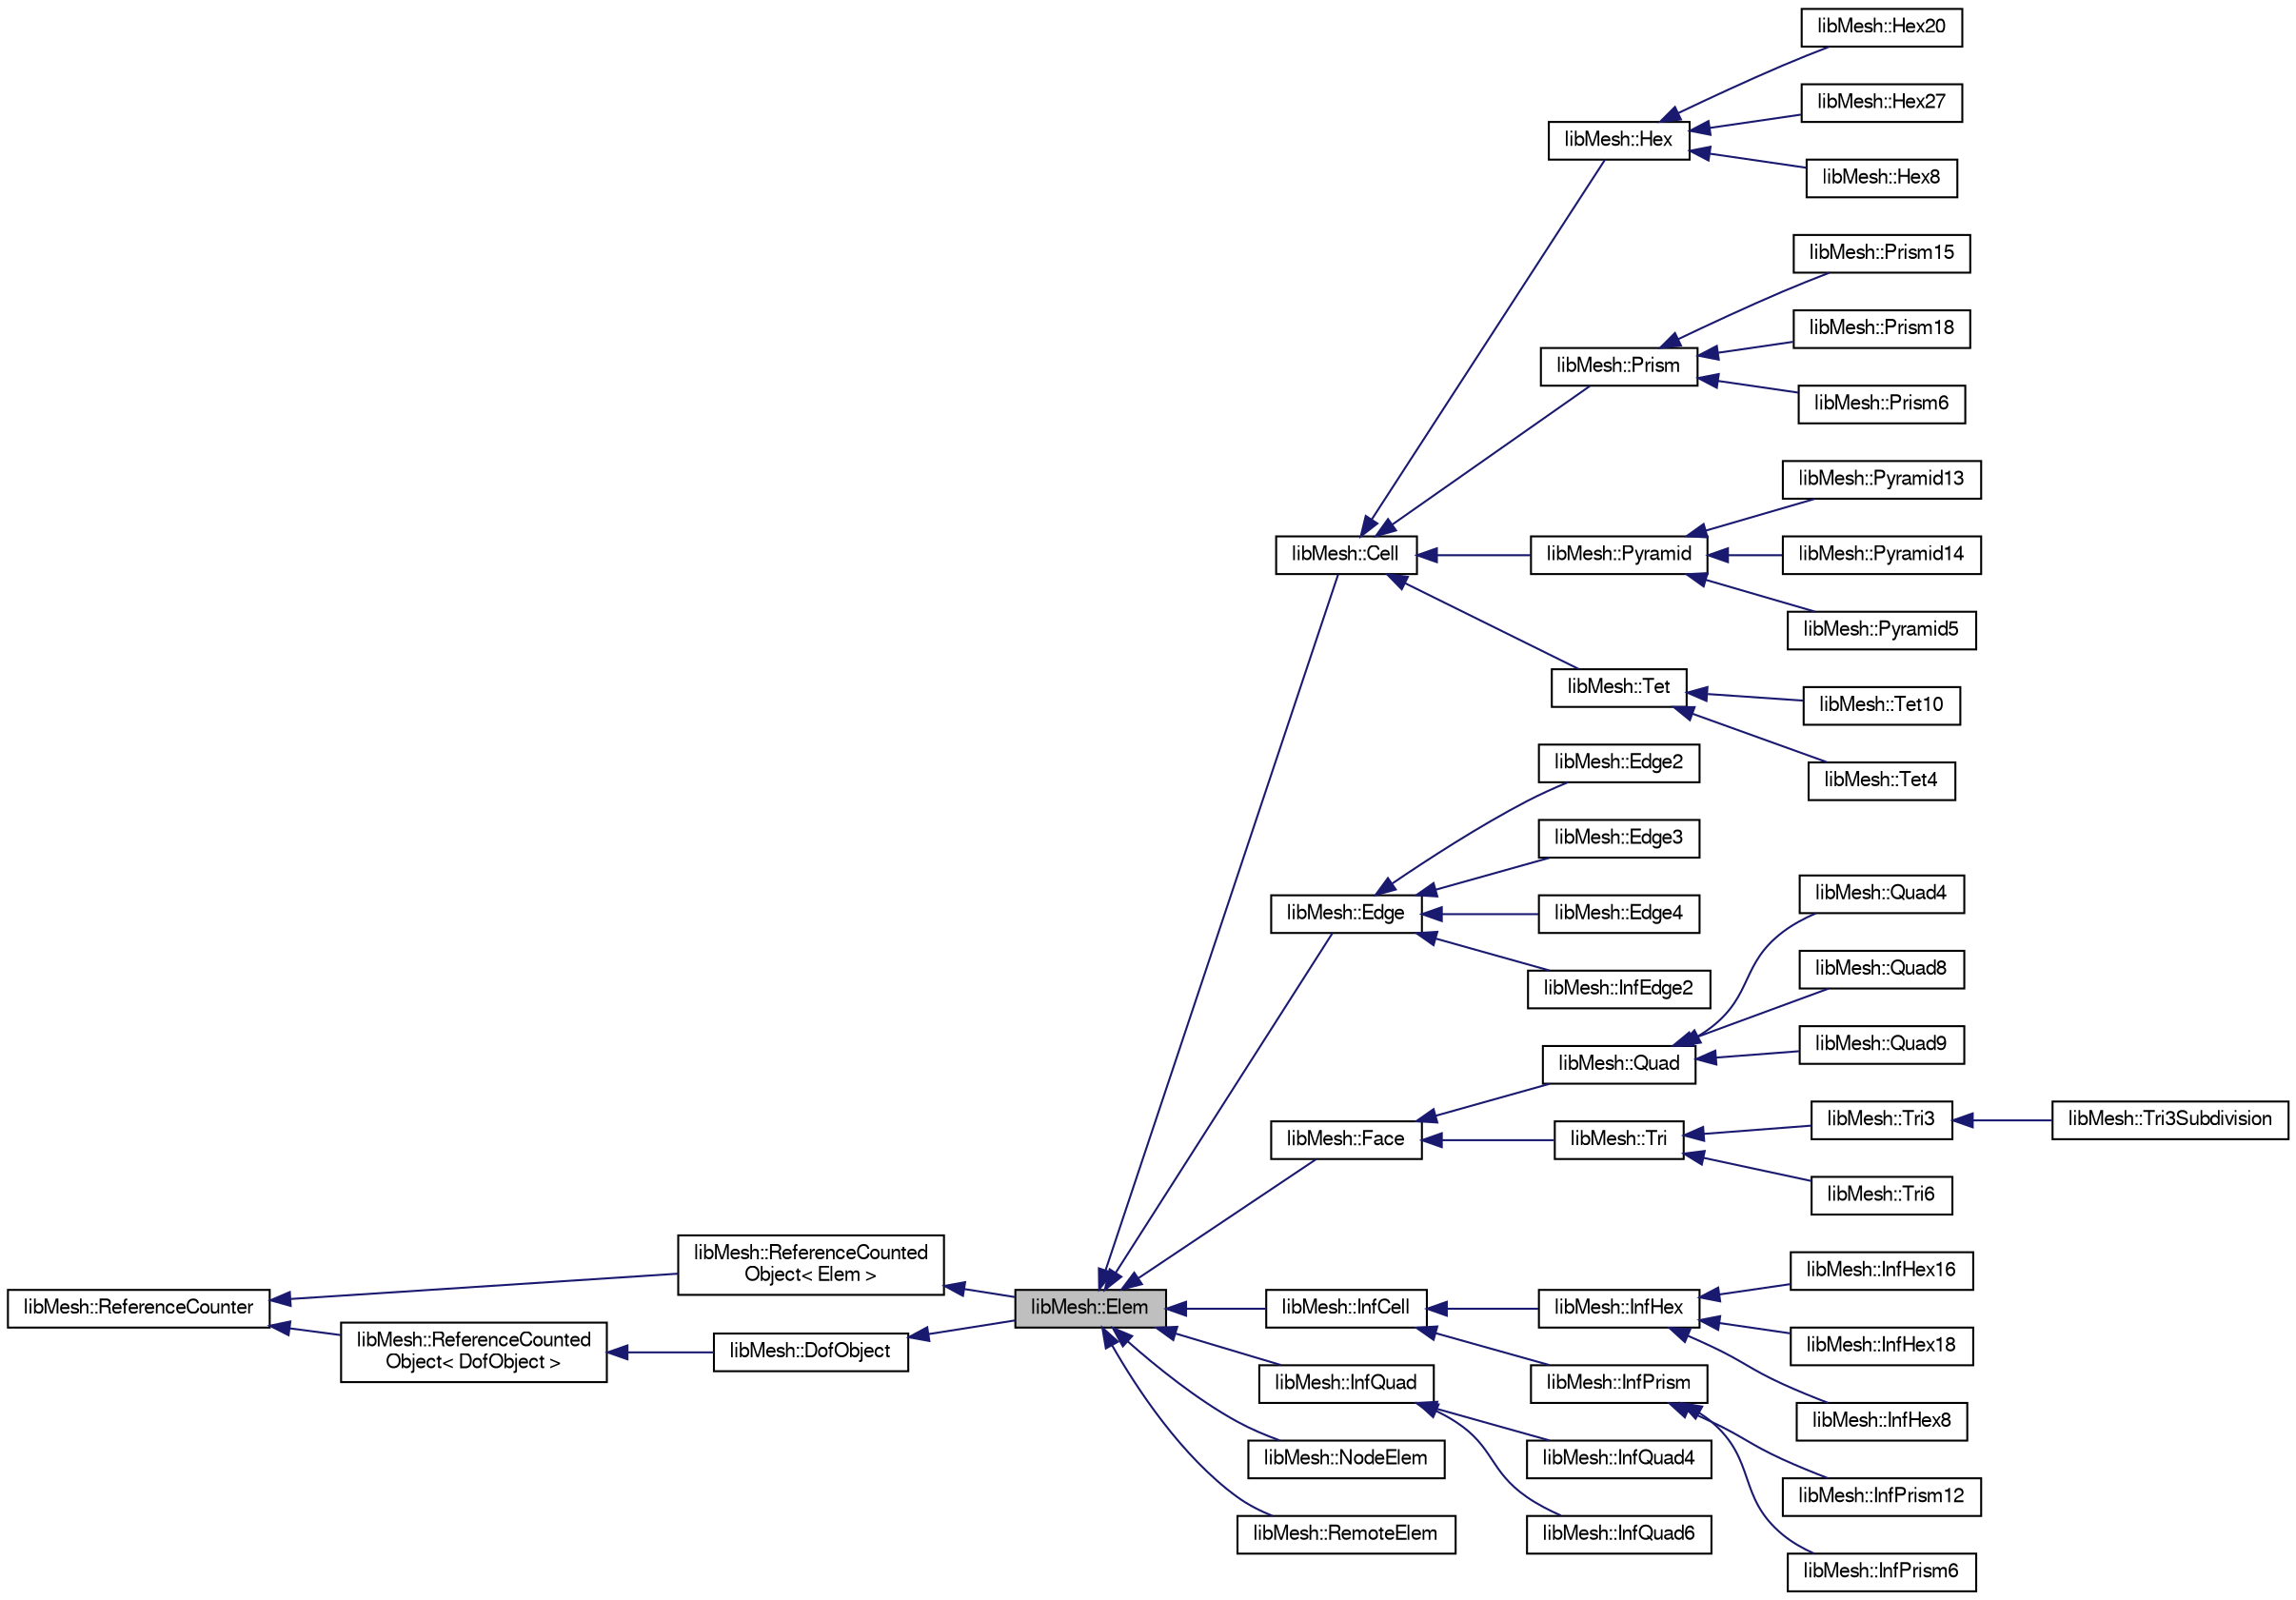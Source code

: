 digraph "libMesh::Elem"
{
  edge [fontname="FreeSans",fontsize="10",labelfontname="FreeSans",labelfontsize="10"];
  node [fontname="FreeSans",fontsize="10",shape=record];
  rankdir="LR";
  Node1 [label="libMesh::Elem",height=0.2,width=0.4,color="black", fillcolor="grey75", style="filled", fontcolor="black"];
  Node2 -> Node1 [dir="back",color="midnightblue",fontsize="10",style="solid",fontname="FreeSans"];
  Node2 [label="libMesh::ReferenceCounted\lObject\< Elem \>",height=0.2,width=0.4,color="black", fillcolor="white", style="filled",URL="$classlibMesh_1_1ReferenceCountedObject.html"];
  Node3 -> Node2 [dir="back",color="midnightblue",fontsize="10",style="solid",fontname="FreeSans"];
  Node3 [label="libMesh::ReferenceCounter",height=0.2,width=0.4,color="black", fillcolor="white", style="filled",URL="$classlibMesh_1_1ReferenceCounter.html"];
  Node4 -> Node1 [dir="back",color="midnightblue",fontsize="10",style="solid",fontname="FreeSans"];
  Node4 [label="libMesh::DofObject",height=0.2,width=0.4,color="black", fillcolor="white", style="filled",URL="$classlibMesh_1_1DofObject.html"];
  Node5 -> Node4 [dir="back",color="midnightblue",fontsize="10",style="solid",fontname="FreeSans"];
  Node5 [label="libMesh::ReferenceCounted\lObject\< DofObject \>",height=0.2,width=0.4,color="black", fillcolor="white", style="filled",URL="$classlibMesh_1_1ReferenceCountedObject.html"];
  Node3 -> Node5 [dir="back",color="midnightblue",fontsize="10",style="solid",fontname="FreeSans"];
  Node1 -> Node6 [dir="back",color="midnightblue",fontsize="10",style="solid",fontname="FreeSans"];
  Node6 [label="libMesh::Cell",height=0.2,width=0.4,color="black", fillcolor="white", style="filled",URL="$classlibMesh_1_1Cell.html"];
  Node6 -> Node7 [dir="back",color="midnightblue",fontsize="10",style="solid",fontname="FreeSans"];
  Node7 [label="libMesh::Hex",height=0.2,width=0.4,color="black", fillcolor="white", style="filled",URL="$classlibMesh_1_1Hex.html"];
  Node7 -> Node8 [dir="back",color="midnightblue",fontsize="10",style="solid",fontname="FreeSans"];
  Node8 [label="libMesh::Hex20",height=0.2,width=0.4,color="black", fillcolor="white", style="filled",URL="$classlibMesh_1_1Hex20.html"];
  Node7 -> Node9 [dir="back",color="midnightblue",fontsize="10",style="solid",fontname="FreeSans"];
  Node9 [label="libMesh::Hex27",height=0.2,width=0.4,color="black", fillcolor="white", style="filled",URL="$classlibMesh_1_1Hex27.html"];
  Node7 -> Node10 [dir="back",color="midnightblue",fontsize="10",style="solid",fontname="FreeSans"];
  Node10 [label="libMesh::Hex8",height=0.2,width=0.4,color="black", fillcolor="white", style="filled",URL="$classlibMesh_1_1Hex8.html"];
  Node6 -> Node11 [dir="back",color="midnightblue",fontsize="10",style="solid",fontname="FreeSans"];
  Node11 [label="libMesh::Prism",height=0.2,width=0.4,color="black", fillcolor="white", style="filled",URL="$classlibMesh_1_1Prism.html"];
  Node11 -> Node12 [dir="back",color="midnightblue",fontsize="10",style="solid",fontname="FreeSans"];
  Node12 [label="libMesh::Prism15",height=0.2,width=0.4,color="black", fillcolor="white", style="filled",URL="$classlibMesh_1_1Prism15.html"];
  Node11 -> Node13 [dir="back",color="midnightblue",fontsize="10",style="solid",fontname="FreeSans"];
  Node13 [label="libMesh::Prism18",height=0.2,width=0.4,color="black", fillcolor="white", style="filled",URL="$classlibMesh_1_1Prism18.html"];
  Node11 -> Node14 [dir="back",color="midnightblue",fontsize="10",style="solid",fontname="FreeSans"];
  Node14 [label="libMesh::Prism6",height=0.2,width=0.4,color="black", fillcolor="white", style="filled",URL="$classlibMesh_1_1Prism6.html"];
  Node6 -> Node15 [dir="back",color="midnightblue",fontsize="10",style="solid",fontname="FreeSans"];
  Node15 [label="libMesh::Pyramid",height=0.2,width=0.4,color="black", fillcolor="white", style="filled",URL="$classlibMesh_1_1Pyramid.html"];
  Node15 -> Node16 [dir="back",color="midnightblue",fontsize="10",style="solid",fontname="FreeSans"];
  Node16 [label="libMesh::Pyramid13",height=0.2,width=0.4,color="black", fillcolor="white", style="filled",URL="$classlibMesh_1_1Pyramid13.html"];
  Node15 -> Node17 [dir="back",color="midnightblue",fontsize="10",style="solid",fontname="FreeSans"];
  Node17 [label="libMesh::Pyramid14",height=0.2,width=0.4,color="black", fillcolor="white", style="filled",URL="$classlibMesh_1_1Pyramid14.html"];
  Node15 -> Node18 [dir="back",color="midnightblue",fontsize="10",style="solid",fontname="FreeSans"];
  Node18 [label="libMesh::Pyramid5",height=0.2,width=0.4,color="black", fillcolor="white", style="filled",URL="$classlibMesh_1_1Pyramid5.html"];
  Node6 -> Node19 [dir="back",color="midnightblue",fontsize="10",style="solid",fontname="FreeSans"];
  Node19 [label="libMesh::Tet",height=0.2,width=0.4,color="black", fillcolor="white", style="filled",URL="$classlibMesh_1_1Tet.html"];
  Node19 -> Node20 [dir="back",color="midnightblue",fontsize="10",style="solid",fontname="FreeSans"];
  Node20 [label="libMesh::Tet10",height=0.2,width=0.4,color="black", fillcolor="white", style="filled",URL="$classlibMesh_1_1Tet10.html"];
  Node19 -> Node21 [dir="back",color="midnightblue",fontsize="10",style="solid",fontname="FreeSans"];
  Node21 [label="libMesh::Tet4",height=0.2,width=0.4,color="black", fillcolor="white", style="filled",URL="$classlibMesh_1_1Tet4.html"];
  Node1 -> Node22 [dir="back",color="midnightblue",fontsize="10",style="solid",fontname="FreeSans"];
  Node22 [label="libMesh::Edge",height=0.2,width=0.4,color="black", fillcolor="white", style="filled",URL="$classlibMesh_1_1Edge.html"];
  Node22 -> Node23 [dir="back",color="midnightblue",fontsize="10",style="solid",fontname="FreeSans"];
  Node23 [label="libMesh::Edge2",height=0.2,width=0.4,color="black", fillcolor="white", style="filled",URL="$classlibMesh_1_1Edge2.html"];
  Node22 -> Node24 [dir="back",color="midnightblue",fontsize="10",style="solid",fontname="FreeSans"];
  Node24 [label="libMesh::Edge3",height=0.2,width=0.4,color="black", fillcolor="white", style="filled",URL="$classlibMesh_1_1Edge3.html"];
  Node22 -> Node25 [dir="back",color="midnightblue",fontsize="10",style="solid",fontname="FreeSans"];
  Node25 [label="libMesh::Edge4",height=0.2,width=0.4,color="black", fillcolor="white", style="filled",URL="$classlibMesh_1_1Edge4.html"];
  Node22 -> Node26 [dir="back",color="midnightblue",fontsize="10",style="solid",fontname="FreeSans"];
  Node26 [label="libMesh::InfEdge2",height=0.2,width=0.4,color="black", fillcolor="white", style="filled",URL="$classlibMesh_1_1InfEdge2.html"];
  Node1 -> Node27 [dir="back",color="midnightblue",fontsize="10",style="solid",fontname="FreeSans"];
  Node27 [label="libMesh::Face",height=0.2,width=0.4,color="black", fillcolor="white", style="filled",URL="$classlibMesh_1_1Face.html"];
  Node27 -> Node28 [dir="back",color="midnightblue",fontsize="10",style="solid",fontname="FreeSans"];
  Node28 [label="libMesh::Quad",height=0.2,width=0.4,color="black", fillcolor="white", style="filled",URL="$classlibMesh_1_1Quad.html"];
  Node28 -> Node29 [dir="back",color="midnightblue",fontsize="10",style="solid",fontname="FreeSans"];
  Node29 [label="libMesh::Quad4",height=0.2,width=0.4,color="black", fillcolor="white", style="filled",URL="$classlibMesh_1_1Quad4.html"];
  Node28 -> Node30 [dir="back",color="midnightblue",fontsize="10",style="solid",fontname="FreeSans"];
  Node30 [label="libMesh::Quad8",height=0.2,width=0.4,color="black", fillcolor="white", style="filled",URL="$classlibMesh_1_1Quad8.html"];
  Node28 -> Node31 [dir="back",color="midnightblue",fontsize="10",style="solid",fontname="FreeSans"];
  Node31 [label="libMesh::Quad9",height=0.2,width=0.4,color="black", fillcolor="white", style="filled",URL="$classlibMesh_1_1Quad9.html"];
  Node27 -> Node32 [dir="back",color="midnightblue",fontsize="10",style="solid",fontname="FreeSans"];
  Node32 [label="libMesh::Tri",height=0.2,width=0.4,color="black", fillcolor="white", style="filled",URL="$classlibMesh_1_1Tri.html"];
  Node32 -> Node33 [dir="back",color="midnightblue",fontsize="10",style="solid",fontname="FreeSans"];
  Node33 [label="libMesh::Tri3",height=0.2,width=0.4,color="black", fillcolor="white", style="filled",URL="$classlibMesh_1_1Tri3.html"];
  Node33 -> Node34 [dir="back",color="midnightblue",fontsize="10",style="solid",fontname="FreeSans"];
  Node34 [label="libMesh::Tri3Subdivision",height=0.2,width=0.4,color="black", fillcolor="white", style="filled",URL="$classlibMesh_1_1Tri3Subdivision.html"];
  Node32 -> Node35 [dir="back",color="midnightblue",fontsize="10",style="solid",fontname="FreeSans"];
  Node35 [label="libMesh::Tri6",height=0.2,width=0.4,color="black", fillcolor="white", style="filled",URL="$classlibMesh_1_1Tri6.html"];
  Node1 -> Node36 [dir="back",color="midnightblue",fontsize="10",style="solid",fontname="FreeSans"];
  Node36 [label="libMesh::InfCell",height=0.2,width=0.4,color="black", fillcolor="white", style="filled",URL="$classlibMesh_1_1InfCell.html"];
  Node36 -> Node37 [dir="back",color="midnightblue",fontsize="10",style="solid",fontname="FreeSans"];
  Node37 [label="libMesh::InfHex",height=0.2,width=0.4,color="black", fillcolor="white", style="filled",URL="$classlibMesh_1_1InfHex.html"];
  Node37 -> Node38 [dir="back",color="midnightblue",fontsize="10",style="solid",fontname="FreeSans"];
  Node38 [label="libMesh::InfHex16",height=0.2,width=0.4,color="black", fillcolor="white", style="filled",URL="$classlibMesh_1_1InfHex16.html"];
  Node37 -> Node39 [dir="back",color="midnightblue",fontsize="10",style="solid",fontname="FreeSans"];
  Node39 [label="libMesh::InfHex18",height=0.2,width=0.4,color="black", fillcolor="white", style="filled",URL="$classlibMesh_1_1InfHex18.html"];
  Node37 -> Node40 [dir="back",color="midnightblue",fontsize="10",style="solid",fontname="FreeSans"];
  Node40 [label="libMesh::InfHex8",height=0.2,width=0.4,color="black", fillcolor="white", style="filled",URL="$classlibMesh_1_1InfHex8.html"];
  Node36 -> Node41 [dir="back",color="midnightblue",fontsize="10",style="solid",fontname="FreeSans"];
  Node41 [label="libMesh::InfPrism",height=0.2,width=0.4,color="black", fillcolor="white", style="filled",URL="$classlibMesh_1_1InfPrism.html"];
  Node41 -> Node42 [dir="back",color="midnightblue",fontsize="10",style="solid",fontname="FreeSans"];
  Node42 [label="libMesh::InfPrism12",height=0.2,width=0.4,color="black", fillcolor="white", style="filled",URL="$classlibMesh_1_1InfPrism12.html"];
  Node41 -> Node43 [dir="back",color="midnightblue",fontsize="10",style="solid",fontname="FreeSans"];
  Node43 [label="libMesh::InfPrism6",height=0.2,width=0.4,color="black", fillcolor="white", style="filled",URL="$classlibMesh_1_1InfPrism6.html"];
  Node1 -> Node44 [dir="back",color="midnightblue",fontsize="10",style="solid",fontname="FreeSans"];
  Node44 [label="libMesh::InfQuad",height=0.2,width=0.4,color="black", fillcolor="white", style="filled",URL="$classlibMesh_1_1InfQuad.html"];
  Node44 -> Node45 [dir="back",color="midnightblue",fontsize="10",style="solid",fontname="FreeSans"];
  Node45 [label="libMesh::InfQuad4",height=0.2,width=0.4,color="black", fillcolor="white", style="filled",URL="$classlibMesh_1_1InfQuad4.html"];
  Node44 -> Node46 [dir="back",color="midnightblue",fontsize="10",style="solid",fontname="FreeSans"];
  Node46 [label="libMesh::InfQuad6",height=0.2,width=0.4,color="black", fillcolor="white", style="filled",URL="$classlibMesh_1_1InfQuad6.html"];
  Node1 -> Node47 [dir="back",color="midnightblue",fontsize="10",style="solid",fontname="FreeSans"];
  Node47 [label="libMesh::NodeElem",height=0.2,width=0.4,color="black", fillcolor="white", style="filled",URL="$classlibMesh_1_1NodeElem.html"];
  Node1 -> Node48 [dir="back",color="midnightblue",fontsize="10",style="solid",fontname="FreeSans"];
  Node48 [label="libMesh::RemoteElem",height=0.2,width=0.4,color="black", fillcolor="white", style="filled",URL="$classlibMesh_1_1RemoteElem.html"];
}
